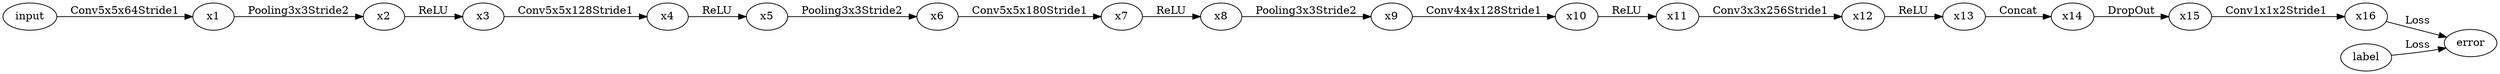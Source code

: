 digraph G {
rankdir=LR;
input -> x1[label = Conv5x5x64Stride1];
x1 -> x2[label = Pooling3x3Stride2];
x2 -> x3[label = ReLU];
x3 -> x4[label = Conv5x5x128Stride1];
x4 -> x5[label = ReLU];
x5 -> x6[label = Pooling3x3Stride2];
x6 -> x7[label = Conv5x5x180Stride1];
x7 -> x8[label = ReLU];
x8 -> x9[label = Pooling3x3Stride2];
x9 -> x10[label = Conv4x4x128Stride1];
x10 -> x11[label = ReLU];
x11 -> x12[label = Conv3x3x256Stride1];
x12 -> x13[label = ReLU];
x13 -> x14[label = Concat];
x14 -> x15[label = DropOut];
x15 -> x16[label = Conv1x1x2Stride1];
x16 -> error[label = Loss];
label -> error[label = Loss];
}
